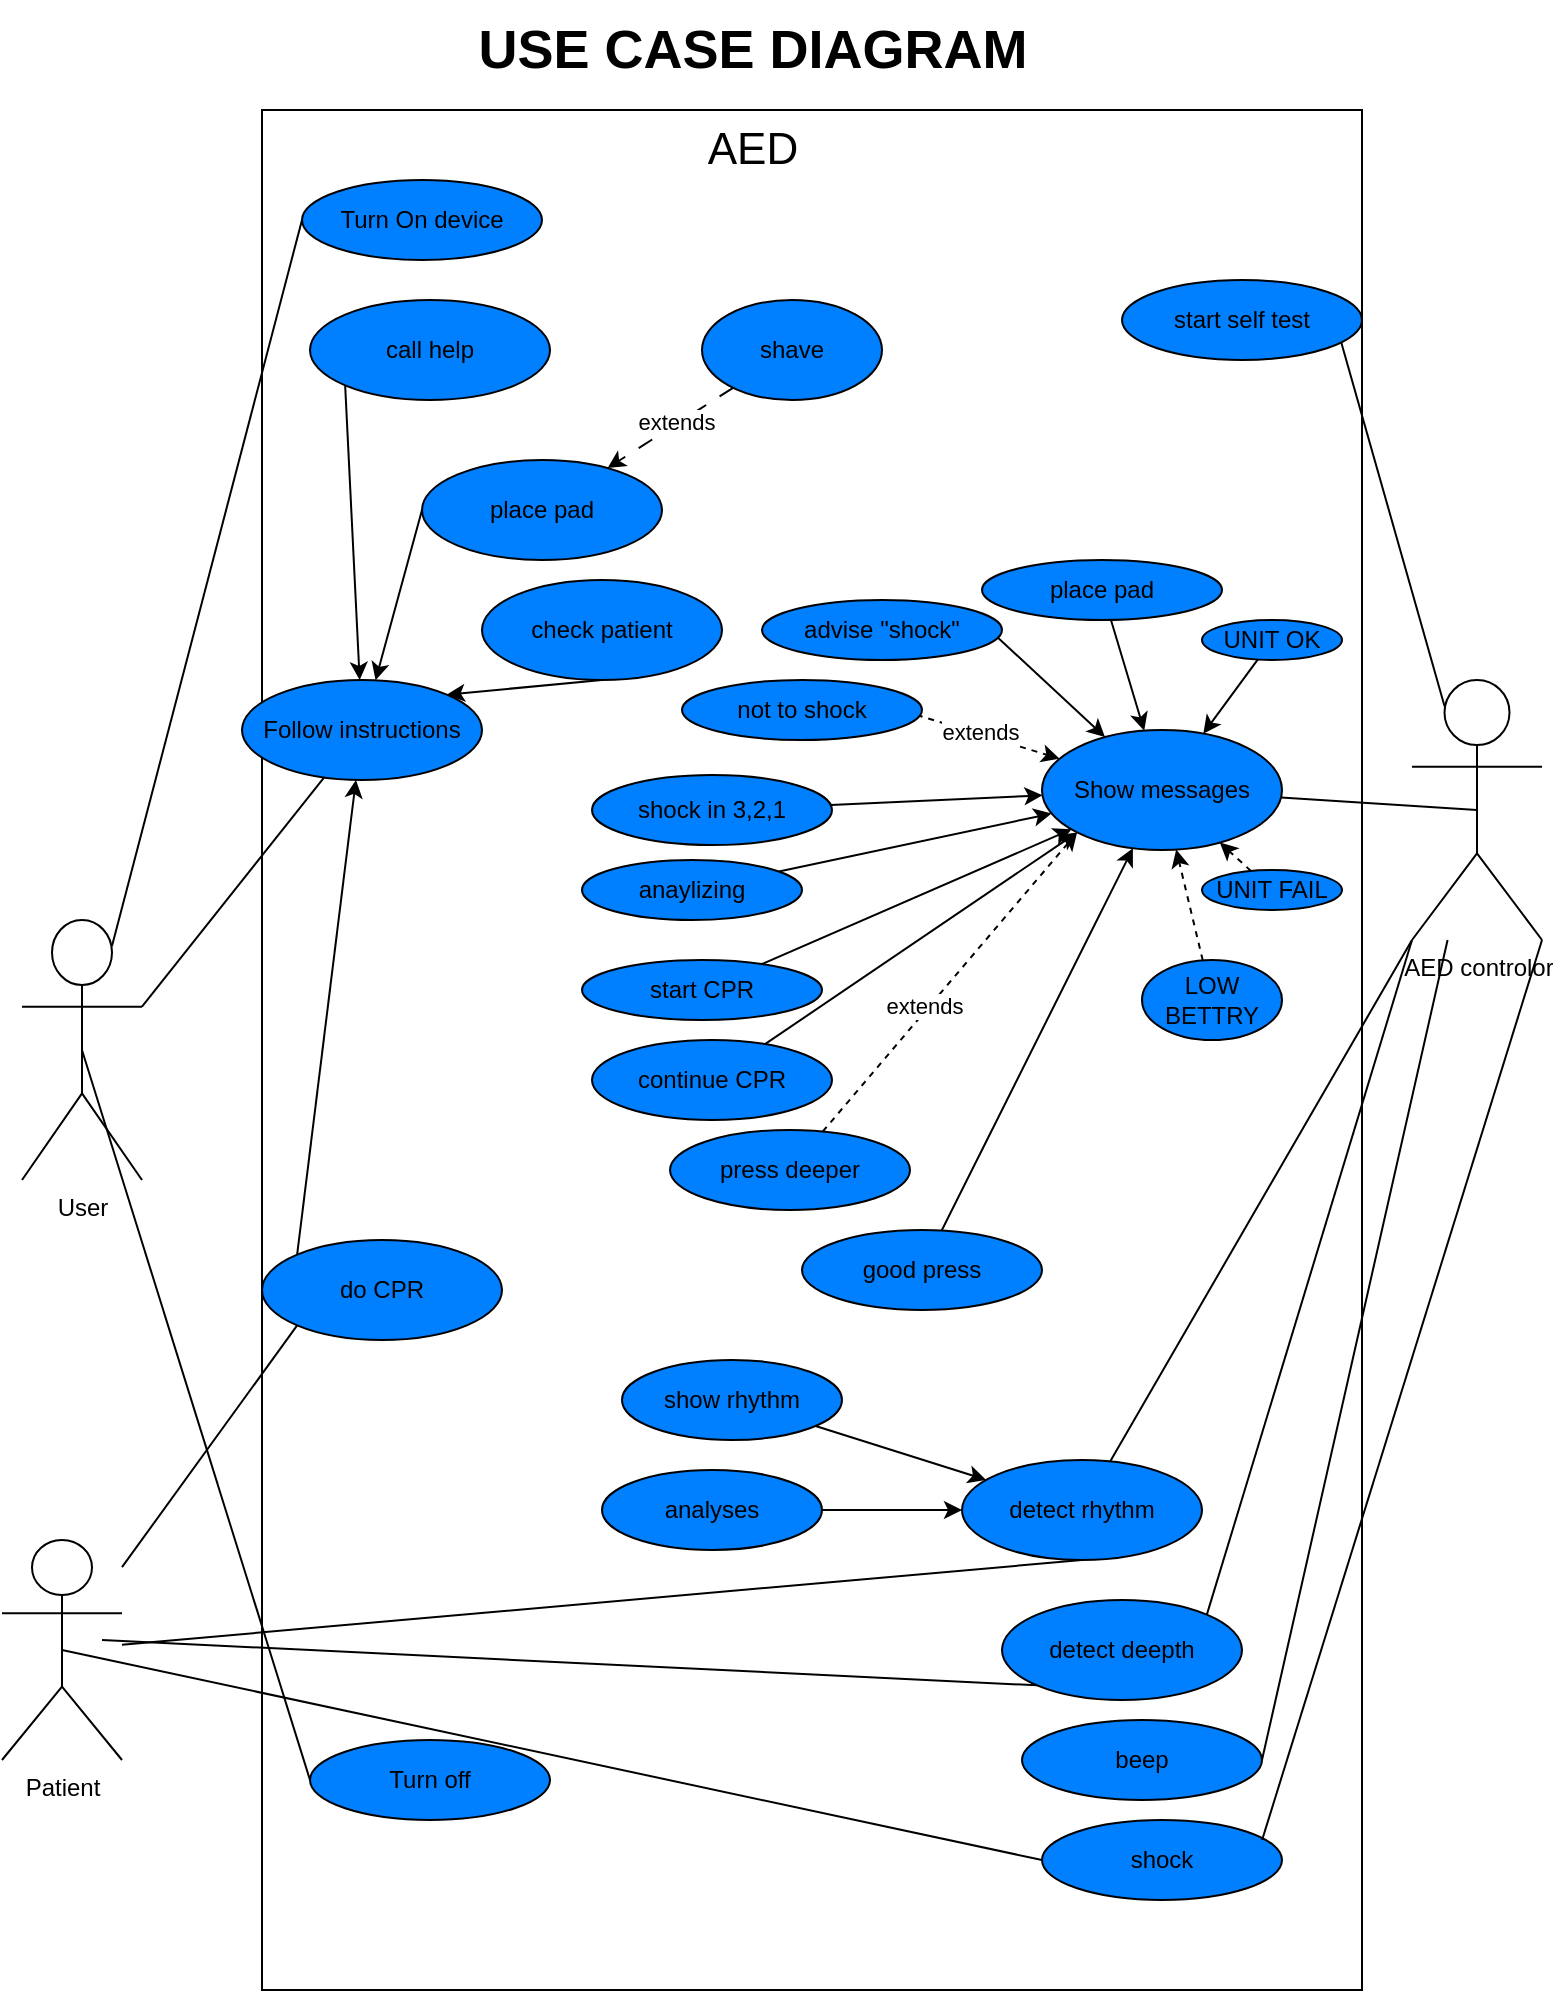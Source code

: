 <mxfile version="22.1.3" type="github">
  <diagram name="第 1 页" id="WC5DyDNceSLa22YwfAu6">
    <mxGraphModel dx="1735" dy="1109" grid="1" gridSize="10" guides="1" tooltips="1" connect="1" arrows="1" fold="1" page="1" pageScale="1" pageWidth="827" pageHeight="1169" math="0" shadow="0">
      <root>
        <mxCell id="0" />
        <mxCell id="1" parent="0" />
        <mxCell id="tPjTmyyNhbe7xi5pCjgy-21" style="rounded=0;orthogonalLoop=1;jettySize=auto;html=1;exitX=1;exitY=0.333;exitDx=0;exitDy=0;exitPerimeter=0;endArrow=none;endFill=0;" parent="1" source="tPjTmyyNhbe7xi5pCjgy-1" target="tPjTmyyNhbe7xi5pCjgy-10" edge="1">
          <mxGeometry relative="1" as="geometry" />
        </mxCell>
        <mxCell id="tPjTmyyNhbe7xi5pCjgy-22" style="rounded=0;orthogonalLoop=1;jettySize=auto;html=1;exitX=0.75;exitY=0.1;exitDx=0;exitDy=0;exitPerimeter=0;entryX=0;entryY=0.5;entryDx=0;entryDy=0;endArrow=none;endFill=0;" parent="1" source="tPjTmyyNhbe7xi5pCjgy-1" target="tPjTmyyNhbe7xi5pCjgy-7" edge="1">
          <mxGeometry relative="1" as="geometry" />
        </mxCell>
        <mxCell id="tPjTmyyNhbe7xi5pCjgy-23" style="rounded=0;orthogonalLoop=1;jettySize=auto;html=1;exitX=0.5;exitY=0.5;exitDx=0;exitDy=0;exitPerimeter=0;entryX=0;entryY=0.5;entryDx=0;entryDy=0;endArrow=none;endFill=0;" parent="1" source="tPjTmyyNhbe7xi5pCjgy-1" target="tPjTmyyNhbe7xi5pCjgy-8" edge="1">
          <mxGeometry relative="1" as="geometry" />
        </mxCell>
        <mxCell id="tPjTmyyNhbe7xi5pCjgy-1" value="User" style="shape=umlActor;verticalLabelPosition=bottom;verticalAlign=top;html=1;outlineConnect=0;" parent="1" vertex="1">
          <mxGeometry x="30" y="460" width="60" height="130" as="geometry" />
        </mxCell>
        <mxCell id="tPjTmyyNhbe7xi5pCjgy-4" value="Patient&lt;br&gt;" style="shape=umlActor;verticalLabelPosition=bottom;verticalAlign=top;html=1;outlineConnect=0;" parent="1" vertex="1">
          <mxGeometry x="20" y="770" width="60" height="110" as="geometry" />
        </mxCell>
        <mxCell id="tPjTmyyNhbe7xi5pCjgy-6" value="" style="rounded=0;whiteSpace=wrap;html=1;fillColor=none;" parent="1" vertex="1">
          <mxGeometry x="150" y="55" width="550" height="940" as="geometry" />
        </mxCell>
        <mxCell id="tPjTmyyNhbe7xi5pCjgy-7" value="Turn On device" style="ellipse;whiteSpace=wrap;html=1;fillColor=#007FFF;" parent="1" vertex="1">
          <mxGeometry x="170" y="90" width="120" height="40" as="geometry" />
        </mxCell>
        <mxCell id="tPjTmyyNhbe7xi5pCjgy-8" value="Turn off" style="ellipse;whiteSpace=wrap;html=1;fillColor=#007FFF;" parent="1" vertex="1">
          <mxGeometry x="174" y="870" width="120" height="40" as="geometry" />
        </mxCell>
        <mxCell id="tPjTmyyNhbe7xi5pCjgy-26" style="rounded=0;orthogonalLoop=1;jettySize=auto;html=1;exitX=0;exitY=0.5;exitDx=0;exitDy=0;" parent="1" source="tPjTmyyNhbe7xi5pCjgy-9" target="tPjTmyyNhbe7xi5pCjgy-10" edge="1">
          <mxGeometry relative="1" as="geometry" />
        </mxCell>
        <mxCell id="tPjTmyyNhbe7xi5pCjgy-9" value="place pad" style="ellipse;whiteSpace=wrap;html=1;fillColor=#007FFF;" parent="1" vertex="1">
          <mxGeometry x="230" y="230" width="120" height="50" as="geometry" />
        </mxCell>
        <mxCell id="tPjTmyyNhbe7xi5pCjgy-10" value="Follow instructions" style="ellipse;whiteSpace=wrap;html=1;fillColor=#007FFF;" parent="1" vertex="1">
          <mxGeometry x="140" y="340" width="120" height="50" as="geometry" />
        </mxCell>
        <mxCell id="tPjTmyyNhbe7xi5pCjgy-24" style="rounded=0;orthogonalLoop=1;jettySize=auto;html=1;exitX=0.5;exitY=1;exitDx=0;exitDy=0;entryX=1;entryY=0;entryDx=0;entryDy=0;" parent="1" source="tPjTmyyNhbe7xi5pCjgy-12" target="tPjTmyyNhbe7xi5pCjgy-10" edge="1">
          <mxGeometry relative="1" as="geometry" />
        </mxCell>
        <mxCell id="tPjTmyyNhbe7xi5pCjgy-12" value="check patient" style="ellipse;whiteSpace=wrap;html=1;fillColor=#007FFF;" parent="1" vertex="1">
          <mxGeometry x="260" y="290" width="120" height="50" as="geometry" />
        </mxCell>
        <mxCell id="tPjTmyyNhbe7xi5pCjgy-25" style="rounded=0;orthogonalLoop=1;jettySize=auto;html=1;exitX=0;exitY=1;exitDx=0;exitDy=0;" parent="1" source="tPjTmyyNhbe7xi5pCjgy-13" target="tPjTmyyNhbe7xi5pCjgy-10" edge="1">
          <mxGeometry relative="1" as="geometry" />
        </mxCell>
        <mxCell id="tPjTmyyNhbe7xi5pCjgy-13" value="call help" style="ellipse;whiteSpace=wrap;html=1;fillColor=#007FFF;" parent="1" vertex="1">
          <mxGeometry x="174" y="150" width="120" height="50" as="geometry" />
        </mxCell>
        <mxCell id="tPjTmyyNhbe7xi5pCjgy-28" style="rounded=0;orthogonalLoop=1;jettySize=auto;html=1;exitX=0.25;exitY=0.1;exitDx=0;exitDy=0;exitPerimeter=0;entryX=1;entryY=0;entryDx=0;entryDy=0;endArrow=none;endFill=0;" parent="1" source="tPjTmyyNhbe7xi5pCjgy-14" target="tPjTmyyNhbe7xi5pCjgy-16" edge="1">
          <mxGeometry relative="1" as="geometry" />
        </mxCell>
        <mxCell id="tPjTmyyNhbe7xi5pCjgy-29" style="rounded=0;orthogonalLoop=1;jettySize=auto;html=1;exitX=0.5;exitY=0.5;exitDx=0;exitDy=0;exitPerimeter=0;endArrow=none;endFill=0;" parent="1" source="tPjTmyyNhbe7xi5pCjgy-14" target="tPjTmyyNhbe7xi5pCjgy-15" edge="1">
          <mxGeometry relative="1" as="geometry" />
        </mxCell>
        <mxCell id="tPjTmyyNhbe7xi5pCjgy-33" style="rounded=0;orthogonalLoop=1;jettySize=auto;html=1;exitX=0;exitY=1;exitDx=0;exitDy=0;exitPerimeter=0;endArrow=none;endFill=0;" parent="1" source="tPjTmyyNhbe7xi5pCjgy-14" target="tPjTmyyNhbe7xi5pCjgy-18" edge="1">
          <mxGeometry relative="1" as="geometry" />
        </mxCell>
        <mxCell id="tPjTmyyNhbe7xi5pCjgy-14" value="AED controlor" style="shape=umlActor;verticalLabelPosition=bottom;verticalAlign=top;html=1;outlineConnect=0;" parent="1" vertex="1">
          <mxGeometry x="725" y="340" width="65" height="130" as="geometry" />
        </mxCell>
        <mxCell id="tPjTmyyNhbe7xi5pCjgy-15" value="Show messages" style="ellipse;whiteSpace=wrap;html=1;fillColor=#007FFF;" parent="1" vertex="1">
          <mxGeometry x="540" y="365" width="120" height="60" as="geometry" />
        </mxCell>
        <mxCell id="tPjTmyyNhbe7xi5pCjgy-16" value="start self test" style="ellipse;whiteSpace=wrap;html=1;fillColor=#007FFF;" parent="1" vertex="1">
          <mxGeometry x="580" y="140" width="120" height="40" as="geometry" />
        </mxCell>
        <mxCell id="tPjTmyyNhbe7xi5pCjgy-27" style="rounded=0;orthogonalLoop=1;jettySize=auto;html=1;exitX=0;exitY=0;exitDx=0;exitDy=0;" parent="1" source="tPjTmyyNhbe7xi5pCjgy-17" target="tPjTmyyNhbe7xi5pCjgy-10" edge="1">
          <mxGeometry relative="1" as="geometry" />
        </mxCell>
        <mxCell id="l38MuskODwzm0i6knBrt-1" style="rounded=0;orthogonalLoop=1;jettySize=auto;html=1;exitX=0;exitY=1;exitDx=0;exitDy=0;endArrow=none;endFill=0;" edge="1" parent="1" source="tPjTmyyNhbe7xi5pCjgy-17" target="tPjTmyyNhbe7xi5pCjgy-4">
          <mxGeometry relative="1" as="geometry" />
        </mxCell>
        <mxCell id="tPjTmyyNhbe7xi5pCjgy-17" value="do CPR" style="ellipse;whiteSpace=wrap;html=1;fillColor=#007FFF;" parent="1" vertex="1">
          <mxGeometry x="150" y="620" width="120" height="50" as="geometry" />
        </mxCell>
        <mxCell id="l38MuskODwzm0i6knBrt-29" style="rounded=0;orthogonalLoop=1;jettySize=auto;html=1;exitX=0.5;exitY=1;exitDx=0;exitDy=0;endArrow=none;endFill=0;" edge="1" parent="1" source="tPjTmyyNhbe7xi5pCjgy-18" target="tPjTmyyNhbe7xi5pCjgy-4">
          <mxGeometry relative="1" as="geometry" />
        </mxCell>
        <mxCell id="tPjTmyyNhbe7xi5pCjgy-18" value="detect rhythm" style="ellipse;whiteSpace=wrap;html=1;fillColor=#007FFF;" parent="1" vertex="1">
          <mxGeometry x="500" y="730" width="120" height="50" as="geometry" />
        </mxCell>
        <mxCell id="tPjTmyyNhbe7xi5pCjgy-20" value="shock" style="ellipse;whiteSpace=wrap;html=1;fillColor=#007FFF;" parent="1" vertex="1">
          <mxGeometry x="540" y="910" width="120" height="40" as="geometry" />
        </mxCell>
        <mxCell id="tPjTmyyNhbe7xi5pCjgy-34" style="rounded=0;orthogonalLoop=1;jettySize=auto;html=1;exitX=1;exitY=1;exitDx=0;exitDy=0;exitPerimeter=0;entryX=0.917;entryY=0.25;entryDx=0;entryDy=0;entryPerimeter=0;endArrow=none;endFill=0;" parent="1" source="tPjTmyyNhbe7xi5pCjgy-14" target="tPjTmyyNhbe7xi5pCjgy-20" edge="1">
          <mxGeometry relative="1" as="geometry" />
        </mxCell>
        <mxCell id="tPjTmyyNhbe7xi5pCjgy-37" style="rounded=0;orthogonalLoop=1;jettySize=auto;html=1;exitX=1;exitY=0;exitDx=0;exitDy=0;" parent="1" source="tPjTmyyNhbe7xi5pCjgy-35" target="tPjTmyyNhbe7xi5pCjgy-15" edge="1">
          <mxGeometry relative="1" as="geometry" />
        </mxCell>
        <mxCell id="tPjTmyyNhbe7xi5pCjgy-35" value="advise &quot;shock&quot;" style="ellipse;whiteSpace=wrap;html=1;fillColor=#007FFF;" parent="1" vertex="1">
          <mxGeometry x="400" y="300" width="120" height="30" as="geometry" />
        </mxCell>
        <mxCell id="tPjTmyyNhbe7xi5pCjgy-38" style="rounded=0;orthogonalLoop=1;jettySize=auto;html=1;exitX=0.5;exitY=0;exitDx=0;exitDy=0;dashed=1;" parent="1" source="tPjTmyyNhbe7xi5pCjgy-36" target="tPjTmyyNhbe7xi5pCjgy-15" edge="1">
          <mxGeometry relative="1" as="geometry" />
        </mxCell>
        <mxCell id="l38MuskODwzm0i6knBrt-26" value="extends" style="edgeLabel;html=1;align=center;verticalAlign=middle;resizable=0;points=[];" vertex="1" connectable="0" parent="tPjTmyyNhbe7xi5pCjgy-38">
          <mxGeometry x="0.375" y="1" relative="1" as="geometry">
            <mxPoint as="offset" />
          </mxGeometry>
        </mxCell>
        <mxCell id="tPjTmyyNhbe7xi5pCjgy-36" value="not to shock" style="ellipse;whiteSpace=wrap;html=1;fillColor=#007FFF;" parent="1" vertex="1">
          <mxGeometry x="360" y="340" width="120" height="30" as="geometry" />
        </mxCell>
        <mxCell id="l38MuskODwzm0i6knBrt-2" style="rounded=0;orthogonalLoop=1;jettySize=auto;html=1;exitX=0;exitY=0.5;exitDx=0;exitDy=0;entryX=0.5;entryY=0.5;entryDx=0;entryDy=0;entryPerimeter=0;endArrow=none;endFill=0;" edge="1" parent="1" source="tPjTmyyNhbe7xi5pCjgy-20" target="tPjTmyyNhbe7xi5pCjgy-4">
          <mxGeometry relative="1" as="geometry" />
        </mxCell>
        <mxCell id="l38MuskODwzm0i6knBrt-6" style="rounded=0;orthogonalLoop=1;jettySize=auto;html=1;exitX=1;exitY=0;exitDx=0;exitDy=0;entryX=0;entryY=1;entryDx=0;entryDy=0;entryPerimeter=0;endArrow=none;endFill=0;" edge="1" parent="1" source="l38MuskODwzm0i6knBrt-5" target="tPjTmyyNhbe7xi5pCjgy-14">
          <mxGeometry relative="1" as="geometry" />
        </mxCell>
        <mxCell id="l38MuskODwzm0i6knBrt-28" style="rounded=0;orthogonalLoop=1;jettySize=auto;html=1;exitX=0;exitY=1;exitDx=0;exitDy=0;endArrow=none;endFill=0;" edge="1" parent="1" source="l38MuskODwzm0i6knBrt-5">
          <mxGeometry relative="1" as="geometry">
            <mxPoint x="70" y="820" as="targetPoint" />
          </mxGeometry>
        </mxCell>
        <mxCell id="l38MuskODwzm0i6knBrt-5" value="detect deepth" style="ellipse;whiteSpace=wrap;html=1;fillColor=#007FFF;" vertex="1" parent="1">
          <mxGeometry x="520" y="800" width="120" height="50" as="geometry" />
        </mxCell>
        <mxCell id="l38MuskODwzm0i6knBrt-8" style="rounded=0;orthogonalLoop=1;jettySize=auto;html=1;exitX=1;exitY=0.5;exitDx=0;exitDy=0;endArrow=none;endFill=0;" edge="1" parent="1" source="l38MuskODwzm0i6knBrt-7" target="tPjTmyyNhbe7xi5pCjgy-14">
          <mxGeometry relative="1" as="geometry" />
        </mxCell>
        <mxCell id="l38MuskODwzm0i6knBrt-7" value="beep" style="ellipse;whiteSpace=wrap;html=1;fillColor=#007FFF;" vertex="1" parent="1">
          <mxGeometry x="530" y="860" width="120" height="40" as="geometry" />
        </mxCell>
        <mxCell id="l38MuskODwzm0i6knBrt-9" value="analyses" style="ellipse;whiteSpace=wrap;html=1;fillColor=#007FFF;" vertex="1" parent="1">
          <mxGeometry x="320" y="735" width="110" height="40" as="geometry" />
        </mxCell>
        <mxCell id="l38MuskODwzm0i6knBrt-10" style="rounded=0;orthogonalLoop=1;jettySize=auto;html=1;" edge="1" parent="1" source="l38MuskODwzm0i6knBrt-9" target="tPjTmyyNhbe7xi5pCjgy-18">
          <mxGeometry relative="1" as="geometry" />
        </mxCell>
        <mxCell id="l38MuskODwzm0i6knBrt-16" style="rounded=0;orthogonalLoop=1;jettySize=auto;html=1;" edge="1" parent="1" source="l38MuskODwzm0i6knBrt-15" target="tPjTmyyNhbe7xi5pCjgy-15">
          <mxGeometry relative="1" as="geometry" />
        </mxCell>
        <mxCell id="l38MuskODwzm0i6knBrt-15" value="start CPR" style="ellipse;whiteSpace=wrap;html=1;fillColor=#007FFF;" vertex="1" parent="1">
          <mxGeometry x="310" y="480" width="120" height="30" as="geometry" />
        </mxCell>
        <mxCell id="l38MuskODwzm0i6knBrt-18" style="rounded=0;orthogonalLoop=1;jettySize=auto;html=1;entryX=0;entryY=1;entryDx=0;entryDy=0;" edge="1" parent="1" source="l38MuskODwzm0i6knBrt-17" target="tPjTmyyNhbe7xi5pCjgy-15">
          <mxGeometry relative="1" as="geometry" />
        </mxCell>
        <mxCell id="l38MuskODwzm0i6knBrt-17" value="continue CPR" style="ellipse;whiteSpace=wrap;html=1;fillColor=#007FFF;" vertex="1" parent="1">
          <mxGeometry x="315" y="520" width="120" height="40" as="geometry" />
        </mxCell>
        <mxCell id="l38MuskODwzm0i6knBrt-21" style="rounded=0;orthogonalLoop=1;jettySize=auto;html=1;entryX=0;entryY=1;entryDx=0;entryDy=0;dashed=1;" edge="1" parent="1" source="l38MuskODwzm0i6knBrt-20" target="tPjTmyyNhbe7xi5pCjgy-15">
          <mxGeometry relative="1" as="geometry" />
        </mxCell>
        <mxCell id="l38MuskODwzm0i6knBrt-25" value="extends" style="edgeLabel;html=1;align=center;verticalAlign=middle;resizable=0;points=[];" vertex="1" connectable="0" parent="l38MuskODwzm0i6knBrt-21">
          <mxGeometry x="-0.182" y="2" relative="1" as="geometry">
            <mxPoint as="offset" />
          </mxGeometry>
        </mxCell>
        <mxCell id="l38MuskODwzm0i6knBrt-20" value="press deeper" style="ellipse;whiteSpace=wrap;html=1;fillColor=#007FFF;" vertex="1" parent="1">
          <mxGeometry x="354" y="565" width="120" height="40" as="geometry" />
        </mxCell>
        <mxCell id="l38MuskODwzm0i6knBrt-24" style="rounded=0;orthogonalLoop=1;jettySize=auto;html=1;" edge="1" parent="1" source="l38MuskODwzm0i6knBrt-23" target="tPjTmyyNhbe7xi5pCjgy-15">
          <mxGeometry relative="1" as="geometry" />
        </mxCell>
        <mxCell id="l38MuskODwzm0i6knBrt-23" value="good press" style="ellipse;whiteSpace=wrap;html=1;fillColor=#007FFF;" vertex="1" parent="1">
          <mxGeometry x="420" y="615.01" width="120" height="40" as="geometry" />
        </mxCell>
        <mxCell id="l38MuskODwzm0i6knBrt-30" value="&lt;font style=&quot;font-size: 22px;&quot;&gt;AED&lt;/font&gt;" style="text;html=1;align=center;verticalAlign=middle;resizable=0;points=[];autosize=1;strokeColor=none;fillColor=none;" vertex="1" parent="1">
          <mxGeometry x="360" y="55" width="70" height="40" as="geometry" />
        </mxCell>
        <mxCell id="l38MuskODwzm0i6knBrt-32" style="rounded=0;orthogonalLoop=1;jettySize=auto;html=1;" edge="1" parent="1" source="l38MuskODwzm0i6knBrt-31" target="tPjTmyyNhbe7xi5pCjgy-18">
          <mxGeometry relative="1" as="geometry" />
        </mxCell>
        <mxCell id="l38MuskODwzm0i6knBrt-31" value="show rhythm" style="ellipse;whiteSpace=wrap;html=1;fillColor=#007FFF;" vertex="1" parent="1">
          <mxGeometry x="330" y="680" width="110" height="40" as="geometry" />
        </mxCell>
        <mxCell id="l38MuskODwzm0i6knBrt-34" style="rounded=0;orthogonalLoop=1;jettySize=auto;html=1;" edge="1" parent="1" source="l38MuskODwzm0i6knBrt-33" target="tPjTmyyNhbe7xi5pCjgy-15">
          <mxGeometry relative="1" as="geometry" />
        </mxCell>
        <mxCell id="l38MuskODwzm0i6knBrt-33" value="shock in 3,2,1" style="ellipse;whiteSpace=wrap;html=1;fillColor=#007FFF;" vertex="1" parent="1">
          <mxGeometry x="315" y="387.5" width="120" height="35" as="geometry" />
        </mxCell>
        <mxCell id="l38MuskODwzm0i6knBrt-39" style="rounded=0;orthogonalLoop=1;jettySize=auto;html=1;" edge="1" parent="1" source="l38MuskODwzm0i6knBrt-35" target="tPjTmyyNhbe7xi5pCjgy-15">
          <mxGeometry relative="1" as="geometry" />
        </mxCell>
        <mxCell id="l38MuskODwzm0i6knBrt-35" value="anaylizing" style="ellipse;whiteSpace=wrap;html=1;fillColor=#007FFF;" vertex="1" parent="1">
          <mxGeometry x="310" y="430" width="110" height="30" as="geometry" />
        </mxCell>
        <mxCell id="l38MuskODwzm0i6knBrt-44" style="rounded=0;orthogonalLoop=1;jettySize=auto;html=1;" edge="1" parent="1" source="l38MuskODwzm0i6knBrt-43" target="tPjTmyyNhbe7xi5pCjgy-15">
          <mxGeometry relative="1" as="geometry" />
        </mxCell>
        <mxCell id="l38MuskODwzm0i6knBrt-43" value="place pad" style="ellipse;whiteSpace=wrap;html=1;fillColor=#007FFF;" vertex="1" parent="1">
          <mxGeometry x="510" y="280" width="120" height="30" as="geometry" />
        </mxCell>
        <mxCell id="l38MuskODwzm0i6knBrt-46" style="rounded=0;orthogonalLoop=1;jettySize=auto;html=1;dashed=1;dashPattern=8 8;" edge="1" parent="1" source="l38MuskODwzm0i6knBrt-45" target="tPjTmyyNhbe7xi5pCjgy-9">
          <mxGeometry relative="1" as="geometry" />
        </mxCell>
        <mxCell id="l38MuskODwzm0i6knBrt-47" value="extends" style="edgeLabel;html=1;align=center;verticalAlign=middle;resizable=0;points=[];" vertex="1" connectable="0" parent="l38MuskODwzm0i6knBrt-46">
          <mxGeometry x="-0.098" y="-1" relative="1" as="geometry">
            <mxPoint as="offset" />
          </mxGeometry>
        </mxCell>
        <mxCell id="l38MuskODwzm0i6knBrt-45" value="shave" style="ellipse;whiteSpace=wrap;html=1;fillColor=#007FFF;" vertex="1" parent="1">
          <mxGeometry x="370" y="150" width="90" height="50" as="geometry" />
        </mxCell>
        <mxCell id="l38MuskODwzm0i6knBrt-49" style="rounded=0;orthogonalLoop=1;jettySize=auto;html=1;" edge="1" parent="1" source="l38MuskODwzm0i6knBrt-48" target="tPjTmyyNhbe7xi5pCjgy-15">
          <mxGeometry relative="1" as="geometry" />
        </mxCell>
        <mxCell id="l38MuskODwzm0i6knBrt-48" value="UNIT OK" style="ellipse;whiteSpace=wrap;html=1;fillColor=#007FFF;" vertex="1" parent="1">
          <mxGeometry x="620" y="310" width="70" height="20" as="geometry" />
        </mxCell>
        <mxCell id="l38MuskODwzm0i6knBrt-53" style="rounded=0;orthogonalLoop=1;jettySize=auto;html=1;dashed=1;" edge="1" parent="1" source="l38MuskODwzm0i6knBrt-50" target="tPjTmyyNhbe7xi5pCjgy-15">
          <mxGeometry relative="1" as="geometry" />
        </mxCell>
        <mxCell id="l38MuskODwzm0i6knBrt-50" value="UNIT FAIL" style="ellipse;whiteSpace=wrap;html=1;fillColor=#007FFF;" vertex="1" parent="1">
          <mxGeometry x="620" y="435" width="70" height="20" as="geometry" />
        </mxCell>
        <mxCell id="l38MuskODwzm0i6knBrt-52" style="rounded=0;orthogonalLoop=1;jettySize=auto;html=1;dashed=1;" edge="1" parent="1" source="l38MuskODwzm0i6knBrt-51" target="tPjTmyyNhbe7xi5pCjgy-15">
          <mxGeometry relative="1" as="geometry" />
        </mxCell>
        <mxCell id="l38MuskODwzm0i6knBrt-51" value="LOW BETTRY" style="ellipse;whiteSpace=wrap;html=1;fillColor=#007FFF;" vertex="1" parent="1">
          <mxGeometry x="590" y="480" width="70" height="40" as="geometry" />
        </mxCell>
        <mxCell id="l38MuskODwzm0i6knBrt-54" value="&lt;font style=&quot;font-size: 27px;&quot;&gt;&lt;b&gt;USE CASE DIAGRAM&lt;/b&gt;&lt;/font&gt;" style="text;html=1;align=center;verticalAlign=middle;resizable=0;points=[];autosize=1;strokeColor=none;fillColor=none;" vertex="1" parent="1">
          <mxGeometry x="245" width="300" height="50" as="geometry" />
        </mxCell>
      </root>
    </mxGraphModel>
  </diagram>
</mxfile>
